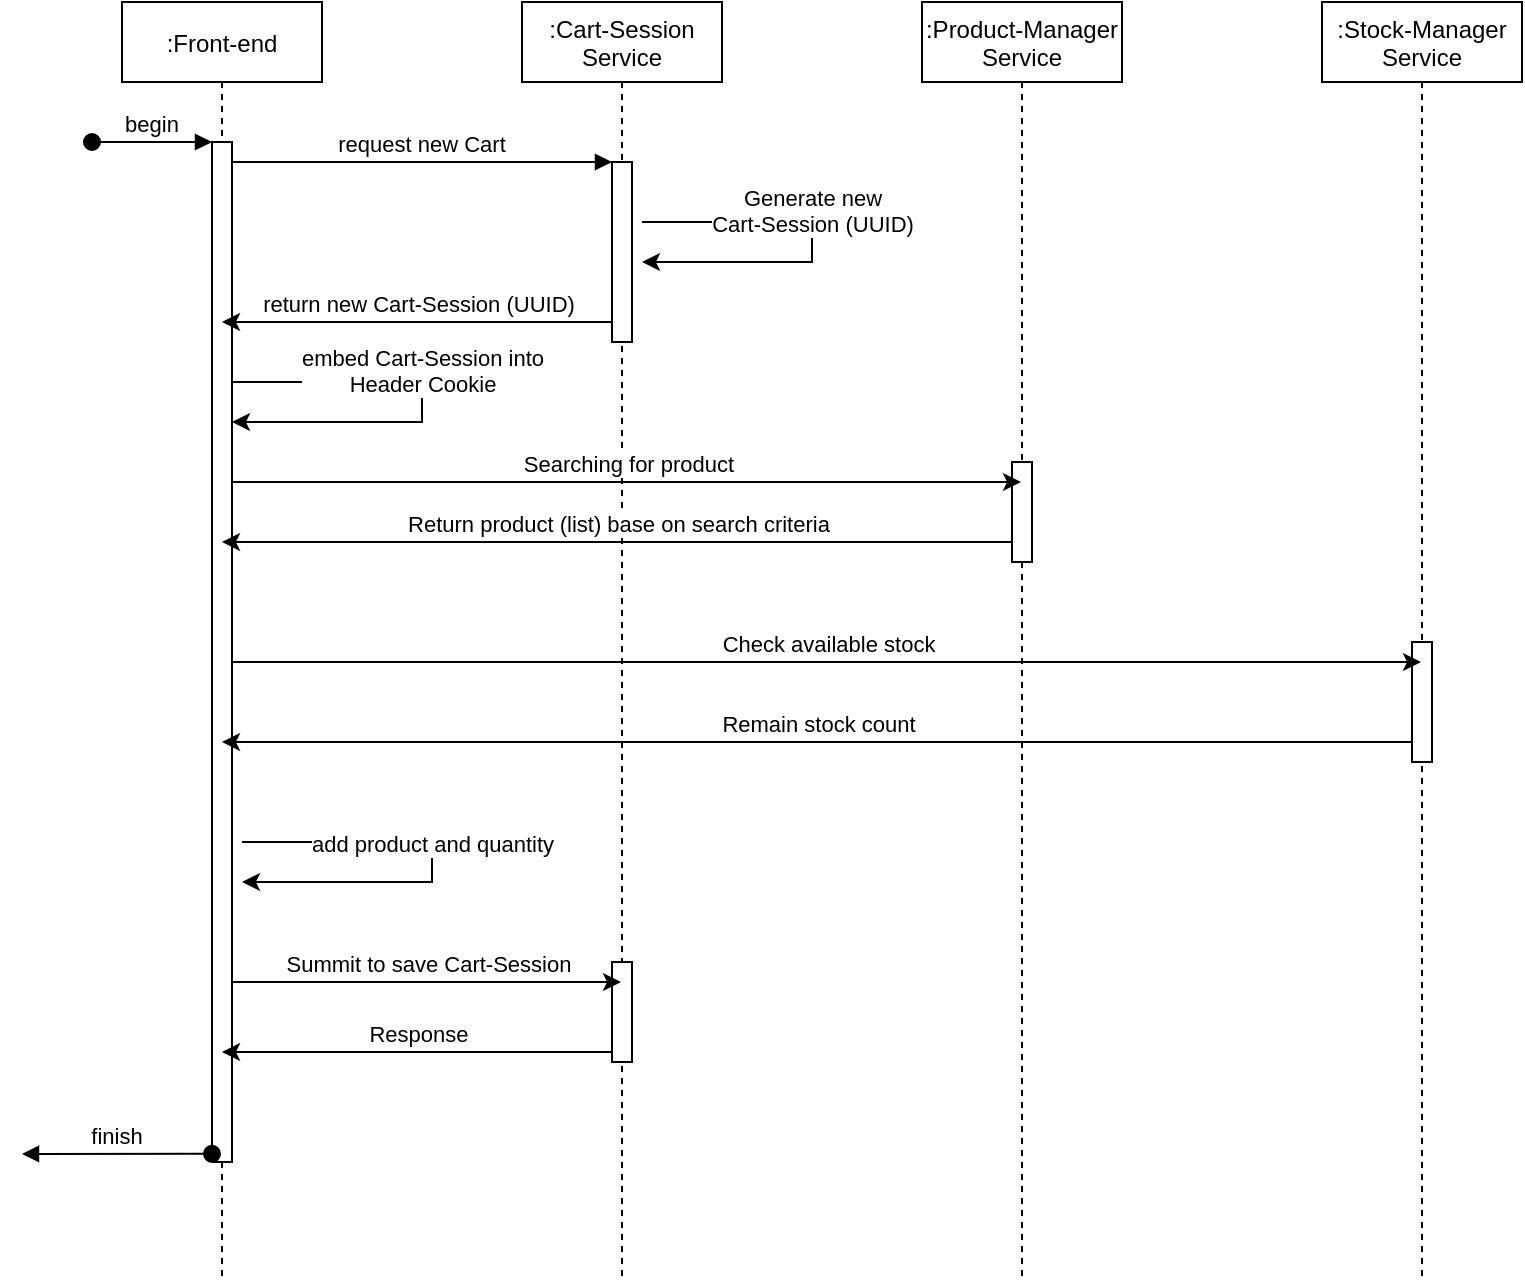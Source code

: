 <mxfile version="16.1.0" type="device"><diagram id="kgpKYQtTHZ0yAKxKKP6v" name="Page-1"><mxGraphModel dx="1422" dy="705" grid="1" gridSize="10" guides="1" tooltips="1" connect="1" arrows="1" fold="1" page="1" pageScale="1" pageWidth="850" pageHeight="1100" math="0" shadow="0"><root><mxCell id="0"/><mxCell id="1" parent="0"/><mxCell id="3nuBFxr9cyL0pnOWT2aG-1" value=":Front-end" style="shape=umlLifeline;perimeter=lifelinePerimeter;container=1;collapsible=0;recursiveResize=0;rounded=0;shadow=0;strokeWidth=1;" parent="1" vertex="1"><mxGeometry x="120" y="80" width="100" height="640" as="geometry"/></mxCell><mxCell id="3nuBFxr9cyL0pnOWT2aG-2" value="" style="points=[];perimeter=orthogonalPerimeter;rounded=0;shadow=0;strokeWidth=1;" parent="3nuBFxr9cyL0pnOWT2aG-1" vertex="1"><mxGeometry x="45" y="70" width="10" height="510" as="geometry"/></mxCell><mxCell id="3nuBFxr9cyL0pnOWT2aG-3" value="begin" style="verticalAlign=bottom;startArrow=oval;endArrow=block;startSize=8;shadow=0;strokeWidth=1;" parent="3nuBFxr9cyL0pnOWT2aG-1" target="3nuBFxr9cyL0pnOWT2aG-2" edge="1"><mxGeometry relative="1" as="geometry"><mxPoint x="-15" y="70" as="sourcePoint"/></mxGeometry></mxCell><mxCell id="zI3k0XYUyR2V3t2T9qln-7" value="embed Cart-Session into &lt;br&gt;Header Cookie" style="edgeStyle=orthogonalEdgeStyle;rounded=0;orthogonalLoop=1;jettySize=auto;html=1;verticalAlign=bottom;" edge="1" parent="3nuBFxr9cyL0pnOWT2aG-1"><mxGeometry relative="1" as="geometry"><mxPoint x="55" y="190" as="sourcePoint"/><mxPoint x="55" y="210" as="targetPoint"/><Array as="points"><mxPoint x="150" y="210"/></Array></mxGeometry></mxCell><mxCell id="3nuBFxr9cyL0pnOWT2aG-5" value=":Cart-Session&#10;Service" style="shape=umlLifeline;perimeter=lifelinePerimeter;container=1;collapsible=0;recursiveResize=0;rounded=0;shadow=0;strokeWidth=1;" parent="1" vertex="1"><mxGeometry x="320" y="80" width="100" height="640" as="geometry"/></mxCell><mxCell id="3nuBFxr9cyL0pnOWT2aG-6" value="" style="points=[];perimeter=orthogonalPerimeter;rounded=0;shadow=0;strokeWidth=1;" parent="3nuBFxr9cyL0pnOWT2aG-5" vertex="1"><mxGeometry x="45" y="80" width="10" height="90" as="geometry"/></mxCell><mxCell id="zI3k0XYUyR2V3t2T9qln-14" value="" style="points=[];perimeter=orthogonalPerimeter;rounded=0;shadow=0;strokeWidth=1;" vertex="1" parent="3nuBFxr9cyL0pnOWT2aG-5"><mxGeometry x="45" y="480" width="10" height="50" as="geometry"/></mxCell><mxCell id="3nuBFxr9cyL0pnOWT2aG-8" value="request new Cart" style="verticalAlign=bottom;endArrow=block;entryX=0;entryY=0;shadow=0;strokeWidth=1;" parent="1" source="3nuBFxr9cyL0pnOWT2aG-2" target="3nuBFxr9cyL0pnOWT2aG-6" edge="1"><mxGeometry relative="1" as="geometry"><mxPoint x="275" y="160" as="sourcePoint"/></mxGeometry></mxCell><mxCell id="zI3k0XYUyR2V3t2T9qln-1" value=":Product-Manager&#10;Service" style="shape=umlLifeline;perimeter=lifelinePerimeter;container=1;collapsible=0;recursiveResize=0;rounded=0;shadow=0;strokeWidth=1;" vertex="1" parent="1"><mxGeometry x="520" y="80" width="100" height="640" as="geometry"/></mxCell><mxCell id="zI3k0XYUyR2V3t2T9qln-2" value="" style="points=[];perimeter=orthogonalPerimeter;rounded=0;shadow=0;strokeWidth=1;" vertex="1" parent="zI3k0XYUyR2V3t2T9qln-1"><mxGeometry x="45" y="230" width="10" height="50" as="geometry"/></mxCell><mxCell id="zI3k0XYUyR2V3t2T9qln-3" value=":Stock-Manager&#10;Service" style="shape=umlLifeline;perimeter=lifelinePerimeter;container=1;collapsible=0;recursiveResize=0;rounded=0;shadow=0;strokeWidth=1;" vertex="1" parent="1"><mxGeometry x="720" y="80" width="100" height="640" as="geometry"/></mxCell><mxCell id="zI3k0XYUyR2V3t2T9qln-4" value="" style="points=[];perimeter=orthogonalPerimeter;rounded=0;shadow=0;strokeWidth=1;" vertex="1" parent="zI3k0XYUyR2V3t2T9qln-3"><mxGeometry x="45" y="320" width="10" height="60" as="geometry"/></mxCell><mxCell id="zI3k0XYUyR2V3t2T9qln-5" value="Generate new &lt;br&gt;Cart-Session (UUID)" style="edgeStyle=orthogonalEdgeStyle;rounded=0;orthogonalLoop=1;jettySize=auto;html=1;verticalAlign=bottom;" edge="1" parent="1"><mxGeometry relative="1" as="geometry"><mxPoint x="380" y="190" as="sourcePoint"/><mxPoint x="380" y="210" as="targetPoint"/><Array as="points"><mxPoint x="465" y="210"/></Array></mxGeometry></mxCell><mxCell id="zI3k0XYUyR2V3t2T9qln-6" value="return new Cart-Session (UUID)" style="edgeStyle=orthogonalEdgeStyle;rounded=0;orthogonalLoop=1;jettySize=auto;html=1;verticalAlign=bottom;" edge="1" parent="1" source="3nuBFxr9cyL0pnOWT2aG-6" target="3nuBFxr9cyL0pnOWT2aG-1"><mxGeometry relative="1" as="geometry"><Array as="points"><mxPoint x="230" y="240"/><mxPoint x="230" y="240"/></Array></mxGeometry></mxCell><mxCell id="zI3k0XYUyR2V3t2T9qln-8" value="Searching for product" style="edgeStyle=orthogonalEdgeStyle;rounded=0;orthogonalLoop=1;jettySize=auto;html=1;verticalAlign=bottom;" edge="1" parent="1" source="3nuBFxr9cyL0pnOWT2aG-2" target="zI3k0XYUyR2V3t2T9qln-1"><mxGeometry relative="1" as="geometry"><Array as="points"><mxPoint x="260" y="320"/><mxPoint x="260" y="320"/></Array></mxGeometry></mxCell><mxCell id="zI3k0XYUyR2V3t2T9qln-9" value="Return product (list) base on search criteria" style="edgeStyle=orthogonalEdgeStyle;rounded=0;orthogonalLoop=1;jettySize=auto;html=1;verticalAlign=bottom;" edge="1" parent="1" source="zI3k0XYUyR2V3t2T9qln-2" target="3nuBFxr9cyL0pnOWT2aG-1"><mxGeometry relative="1" as="geometry"><Array as="points"><mxPoint x="360" y="350"/><mxPoint x="360" y="350"/></Array></mxGeometry></mxCell><mxCell id="zI3k0XYUyR2V3t2T9qln-10" value="Check available stock" style="edgeStyle=orthogonalEdgeStyle;rounded=0;orthogonalLoop=1;jettySize=auto;html=1;verticalAlign=bottom;" edge="1" parent="1" source="3nuBFxr9cyL0pnOWT2aG-2" target="zI3k0XYUyR2V3t2T9qln-3"><mxGeometry relative="1" as="geometry"><Array as="points"><mxPoint x="310" y="410"/><mxPoint x="310" y="410"/></Array></mxGeometry></mxCell><mxCell id="zI3k0XYUyR2V3t2T9qln-11" value="Remain stock count" style="edgeStyle=orthogonalEdgeStyle;rounded=0;orthogonalLoop=1;jettySize=auto;html=1;verticalAlign=bottom;" edge="1" parent="1" source="zI3k0XYUyR2V3t2T9qln-4" target="3nuBFxr9cyL0pnOWT2aG-1"><mxGeometry relative="1" as="geometry"><Array as="points"><mxPoint x="310" y="450"/><mxPoint x="310" y="450"/></Array></mxGeometry></mxCell><mxCell id="zI3k0XYUyR2V3t2T9qln-13" value="add product and quantity" style="edgeStyle=orthogonalEdgeStyle;rounded=0;orthogonalLoop=1;jettySize=auto;html=1;verticalAlign=bottom;" edge="1" parent="1"><mxGeometry relative="1" as="geometry"><mxPoint x="180" y="500" as="sourcePoint"/><mxPoint x="180" y="520" as="targetPoint"/><Array as="points"><mxPoint x="275" y="520"/></Array></mxGeometry></mxCell><mxCell id="zI3k0XYUyR2V3t2T9qln-15" value="Summit to save Cart-Session" style="edgeStyle=orthogonalEdgeStyle;rounded=0;orthogonalLoop=1;jettySize=auto;html=1;verticalAlign=bottom;" edge="1" parent="1" source="3nuBFxr9cyL0pnOWT2aG-2" target="3nuBFxr9cyL0pnOWT2aG-5"><mxGeometry relative="1" as="geometry"><Array as="points"><mxPoint x="280" y="570"/><mxPoint x="280" y="570"/></Array></mxGeometry></mxCell><mxCell id="zI3k0XYUyR2V3t2T9qln-16" value="Response" style="edgeStyle=orthogonalEdgeStyle;rounded=0;orthogonalLoop=1;jettySize=auto;html=1;verticalAlign=bottom;" edge="1" parent="1" source="zI3k0XYUyR2V3t2T9qln-14" target="3nuBFxr9cyL0pnOWT2aG-1"><mxGeometry relative="1" as="geometry"><Array as="points"><mxPoint x="230" y="605"/><mxPoint x="230" y="605"/></Array></mxGeometry></mxCell><mxCell id="zI3k0XYUyR2V3t2T9qln-17" value="finish" style="verticalAlign=bottom;startArrow=oval;endArrow=block;startSize=8;shadow=0;strokeWidth=1;exitX=0;exitY=0.992;exitDx=0;exitDy=0;exitPerimeter=0;" edge="1" parent="1" source="3nuBFxr9cyL0pnOWT2aG-2"><mxGeometry relative="1" as="geometry"><mxPoint x="110" y="540" as="sourcePoint"/><mxPoint x="70" y="656" as="targetPoint"/></mxGeometry></mxCell></root></mxGraphModel></diagram></mxfile>